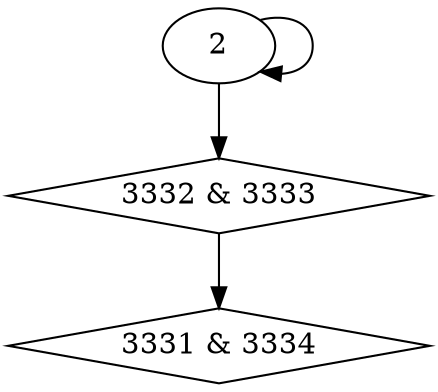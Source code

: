 digraph {
0 [label = "3331 & 3334", shape = diamond];
1 [label = "3332 & 3333", shape = diamond];
1 -> 0;
2 -> 1;
2 -> 2;
}
